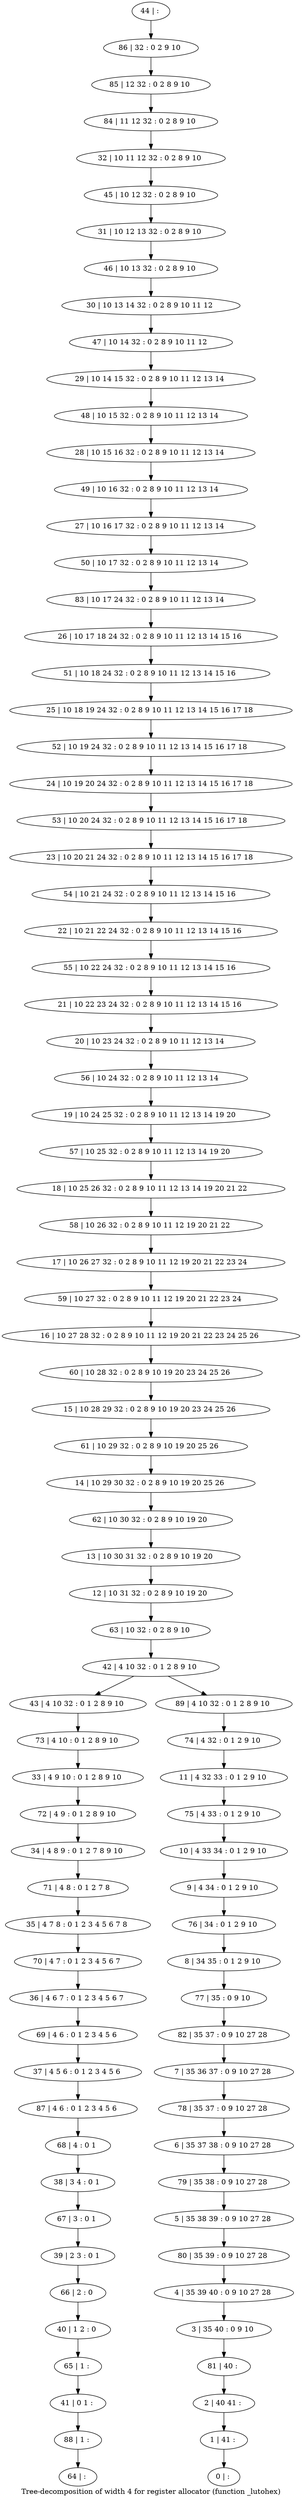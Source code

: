 digraph G {
graph [label="Tree-decomposition of width 4 for register allocator (function _lutohex)"]
0[label="0 | : "];
1[label="1 | 41 : "];
2[label="2 | 40 41 : "];
3[label="3 | 35 40 : 0 9 10 "];
4[label="4 | 35 39 40 : 0 9 10 27 28 "];
5[label="5 | 35 38 39 : 0 9 10 27 28 "];
6[label="6 | 35 37 38 : 0 9 10 27 28 "];
7[label="7 | 35 36 37 : 0 9 10 27 28 "];
8[label="8 | 34 35 : 0 1 2 9 10 "];
9[label="9 | 4 34 : 0 1 2 9 10 "];
10[label="10 | 4 33 34 : 0 1 2 9 10 "];
11[label="11 | 4 32 33 : 0 1 2 9 10 "];
12[label="12 | 10 31 32 : 0 2 8 9 10 19 20 "];
13[label="13 | 10 30 31 32 : 0 2 8 9 10 19 20 "];
14[label="14 | 10 29 30 32 : 0 2 8 9 10 19 20 25 26 "];
15[label="15 | 10 28 29 32 : 0 2 8 9 10 19 20 23 24 25 26 "];
16[label="16 | 10 27 28 32 : 0 2 8 9 10 11 12 19 20 21 22 23 24 25 26 "];
17[label="17 | 10 26 27 32 : 0 2 8 9 10 11 12 19 20 21 22 23 24 "];
18[label="18 | 10 25 26 32 : 0 2 8 9 10 11 12 13 14 19 20 21 22 "];
19[label="19 | 10 24 25 32 : 0 2 8 9 10 11 12 13 14 19 20 "];
20[label="20 | 10 23 24 32 : 0 2 8 9 10 11 12 13 14 "];
21[label="21 | 10 22 23 24 32 : 0 2 8 9 10 11 12 13 14 15 16 "];
22[label="22 | 10 21 22 24 32 : 0 2 8 9 10 11 12 13 14 15 16 "];
23[label="23 | 10 20 21 24 32 : 0 2 8 9 10 11 12 13 14 15 16 17 18 "];
24[label="24 | 10 19 20 24 32 : 0 2 8 9 10 11 12 13 14 15 16 17 18 "];
25[label="25 | 10 18 19 24 32 : 0 2 8 9 10 11 12 13 14 15 16 17 18 "];
26[label="26 | 10 17 18 24 32 : 0 2 8 9 10 11 12 13 14 15 16 "];
27[label="27 | 10 16 17 32 : 0 2 8 9 10 11 12 13 14 "];
28[label="28 | 10 15 16 32 : 0 2 8 9 10 11 12 13 14 "];
29[label="29 | 10 14 15 32 : 0 2 8 9 10 11 12 13 14 "];
30[label="30 | 10 13 14 32 : 0 2 8 9 10 11 12 "];
31[label="31 | 10 12 13 32 : 0 2 8 9 10 "];
32[label="32 | 10 11 12 32 : 0 2 8 9 10 "];
33[label="33 | 4 9 10 : 0 1 2 8 9 10 "];
34[label="34 | 4 8 9 : 0 1 2 7 8 9 10 "];
35[label="35 | 4 7 8 : 0 1 2 3 4 5 6 7 8 "];
36[label="36 | 4 6 7 : 0 1 2 3 4 5 6 7 "];
37[label="37 | 4 5 6 : 0 1 2 3 4 5 6 "];
38[label="38 | 3 4 : 0 1 "];
39[label="39 | 2 3 : 0 1 "];
40[label="40 | 1 2 : 0 "];
41[label="41 | 0 1 : "];
42[label="42 | 4 10 32 : 0 1 2 8 9 10 "];
43[label="43 | 4 10 32 : 0 1 2 8 9 10 "];
44[label="44 | : "];
45[label="45 | 10 12 32 : 0 2 8 9 10 "];
46[label="46 | 10 13 32 : 0 2 8 9 10 "];
47[label="47 | 10 14 32 : 0 2 8 9 10 11 12 "];
48[label="48 | 10 15 32 : 0 2 8 9 10 11 12 13 14 "];
49[label="49 | 10 16 32 : 0 2 8 9 10 11 12 13 14 "];
50[label="50 | 10 17 32 : 0 2 8 9 10 11 12 13 14 "];
51[label="51 | 10 18 24 32 : 0 2 8 9 10 11 12 13 14 15 16 "];
52[label="52 | 10 19 24 32 : 0 2 8 9 10 11 12 13 14 15 16 17 18 "];
53[label="53 | 10 20 24 32 : 0 2 8 9 10 11 12 13 14 15 16 17 18 "];
54[label="54 | 10 21 24 32 : 0 2 8 9 10 11 12 13 14 15 16 "];
55[label="55 | 10 22 24 32 : 0 2 8 9 10 11 12 13 14 15 16 "];
56[label="56 | 10 24 32 : 0 2 8 9 10 11 12 13 14 "];
57[label="57 | 10 25 32 : 0 2 8 9 10 11 12 13 14 19 20 "];
58[label="58 | 10 26 32 : 0 2 8 9 10 11 12 19 20 21 22 "];
59[label="59 | 10 27 32 : 0 2 8 9 10 11 12 19 20 21 22 23 24 "];
60[label="60 | 10 28 32 : 0 2 8 9 10 19 20 23 24 25 26 "];
61[label="61 | 10 29 32 : 0 2 8 9 10 19 20 25 26 "];
62[label="62 | 10 30 32 : 0 2 8 9 10 19 20 "];
63[label="63 | 10 32 : 0 2 8 9 10 "];
64[label="64 | : "];
65[label="65 | 1 : "];
66[label="66 | 2 : 0 "];
67[label="67 | 3 : 0 1 "];
68[label="68 | 4 : 0 1 "];
69[label="69 | 4 6 : 0 1 2 3 4 5 6 "];
70[label="70 | 4 7 : 0 1 2 3 4 5 6 7 "];
71[label="71 | 4 8 : 0 1 2 7 8 "];
72[label="72 | 4 9 : 0 1 2 8 9 10 "];
73[label="73 | 4 10 : 0 1 2 8 9 10 "];
74[label="74 | 4 32 : 0 1 2 9 10 "];
75[label="75 | 4 33 : 0 1 2 9 10 "];
76[label="76 | 34 : 0 1 2 9 10 "];
77[label="77 | 35 : 0 9 10 "];
78[label="78 | 35 37 : 0 9 10 27 28 "];
79[label="79 | 35 38 : 0 9 10 27 28 "];
80[label="80 | 35 39 : 0 9 10 27 28 "];
81[label="81 | 40 : "];
82[label="82 | 35 37 : 0 9 10 27 28 "];
83[label="83 | 10 17 24 32 : 0 2 8 9 10 11 12 13 14 "];
84[label="84 | 11 12 32 : 0 2 8 9 10 "];
85[label="85 | 12 32 : 0 2 8 9 10 "];
86[label="86 | 32 : 0 2 9 10 "];
87[label="87 | 4 6 : 0 1 2 3 4 5 6 "];
88[label="88 | 1 : "];
89[label="89 | 4 10 32 : 0 1 2 8 9 10 "];
65->41 ;
40->65 ;
66->40 ;
39->66 ;
67->39 ;
38->67 ;
68->38 ;
69->37 ;
36->69 ;
70->36 ;
35->70 ;
71->35 ;
34->71 ;
72->34 ;
33->72 ;
73->33 ;
43->73 ;
87->68 ;
37->87 ;
88->64 ;
41->88 ;
44->86 ;
86->85 ;
85->84 ;
84->32 ;
32->45 ;
45->31 ;
31->46 ;
46->30 ;
30->47 ;
47->29 ;
29->48 ;
48->28 ;
28->49 ;
49->27 ;
27->50 ;
50->83 ;
83->26 ;
26->51 ;
51->25 ;
25->52 ;
52->24 ;
24->53 ;
53->23 ;
23->54 ;
54->22 ;
22->55 ;
55->21 ;
21->20 ;
20->56 ;
56->19 ;
19->57 ;
57->18 ;
18->58 ;
58->17 ;
17->59 ;
59->16 ;
16->60 ;
60->15 ;
15->61 ;
61->14 ;
14->62 ;
62->13 ;
13->12 ;
12->63 ;
63->42 ;
74->11 ;
11->75 ;
75->10 ;
10->9 ;
9->76 ;
76->8 ;
8->77 ;
77->82 ;
82->7 ;
7->78 ;
78->6 ;
6->79 ;
79->5 ;
5->80 ;
80->4 ;
4->3 ;
3->81 ;
81->2 ;
2->1 ;
1->0 ;
89->74 ;
42->43 ;
42->89 ;
}
